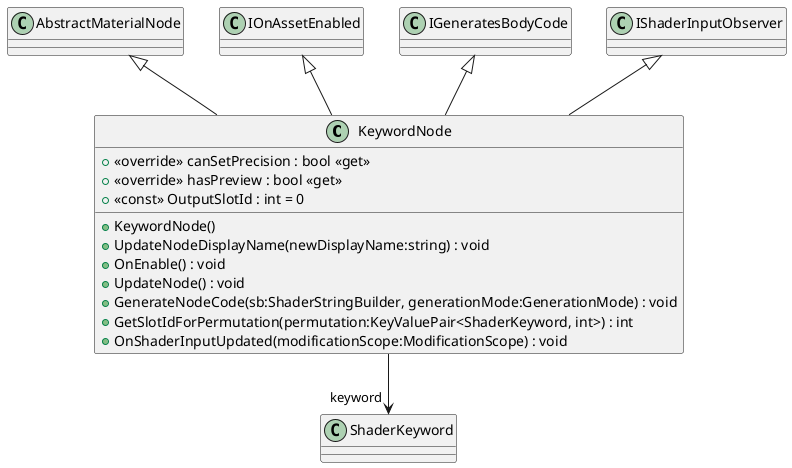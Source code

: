 @startuml
class KeywordNode {
    + KeywordNode()
    + <<override>> canSetPrecision : bool <<get>>
    + <<override>> hasPreview : bool <<get>>
    + <<const>> OutputSlotId : int = 0
    + UpdateNodeDisplayName(newDisplayName:string) : void
    + OnEnable() : void
    + UpdateNode() : void
    + GenerateNodeCode(sb:ShaderStringBuilder, generationMode:GenerationMode) : void
    + GetSlotIdForPermutation(permutation:KeyValuePair<ShaderKeyword, int>) : int
    + OnShaderInputUpdated(modificationScope:ModificationScope) : void
}
AbstractMaterialNode <|-- KeywordNode
IOnAssetEnabled <|-- KeywordNode
IGeneratesBodyCode <|-- KeywordNode
IShaderInputObserver <|-- KeywordNode
KeywordNode --> "keyword" ShaderKeyword
@enduml
